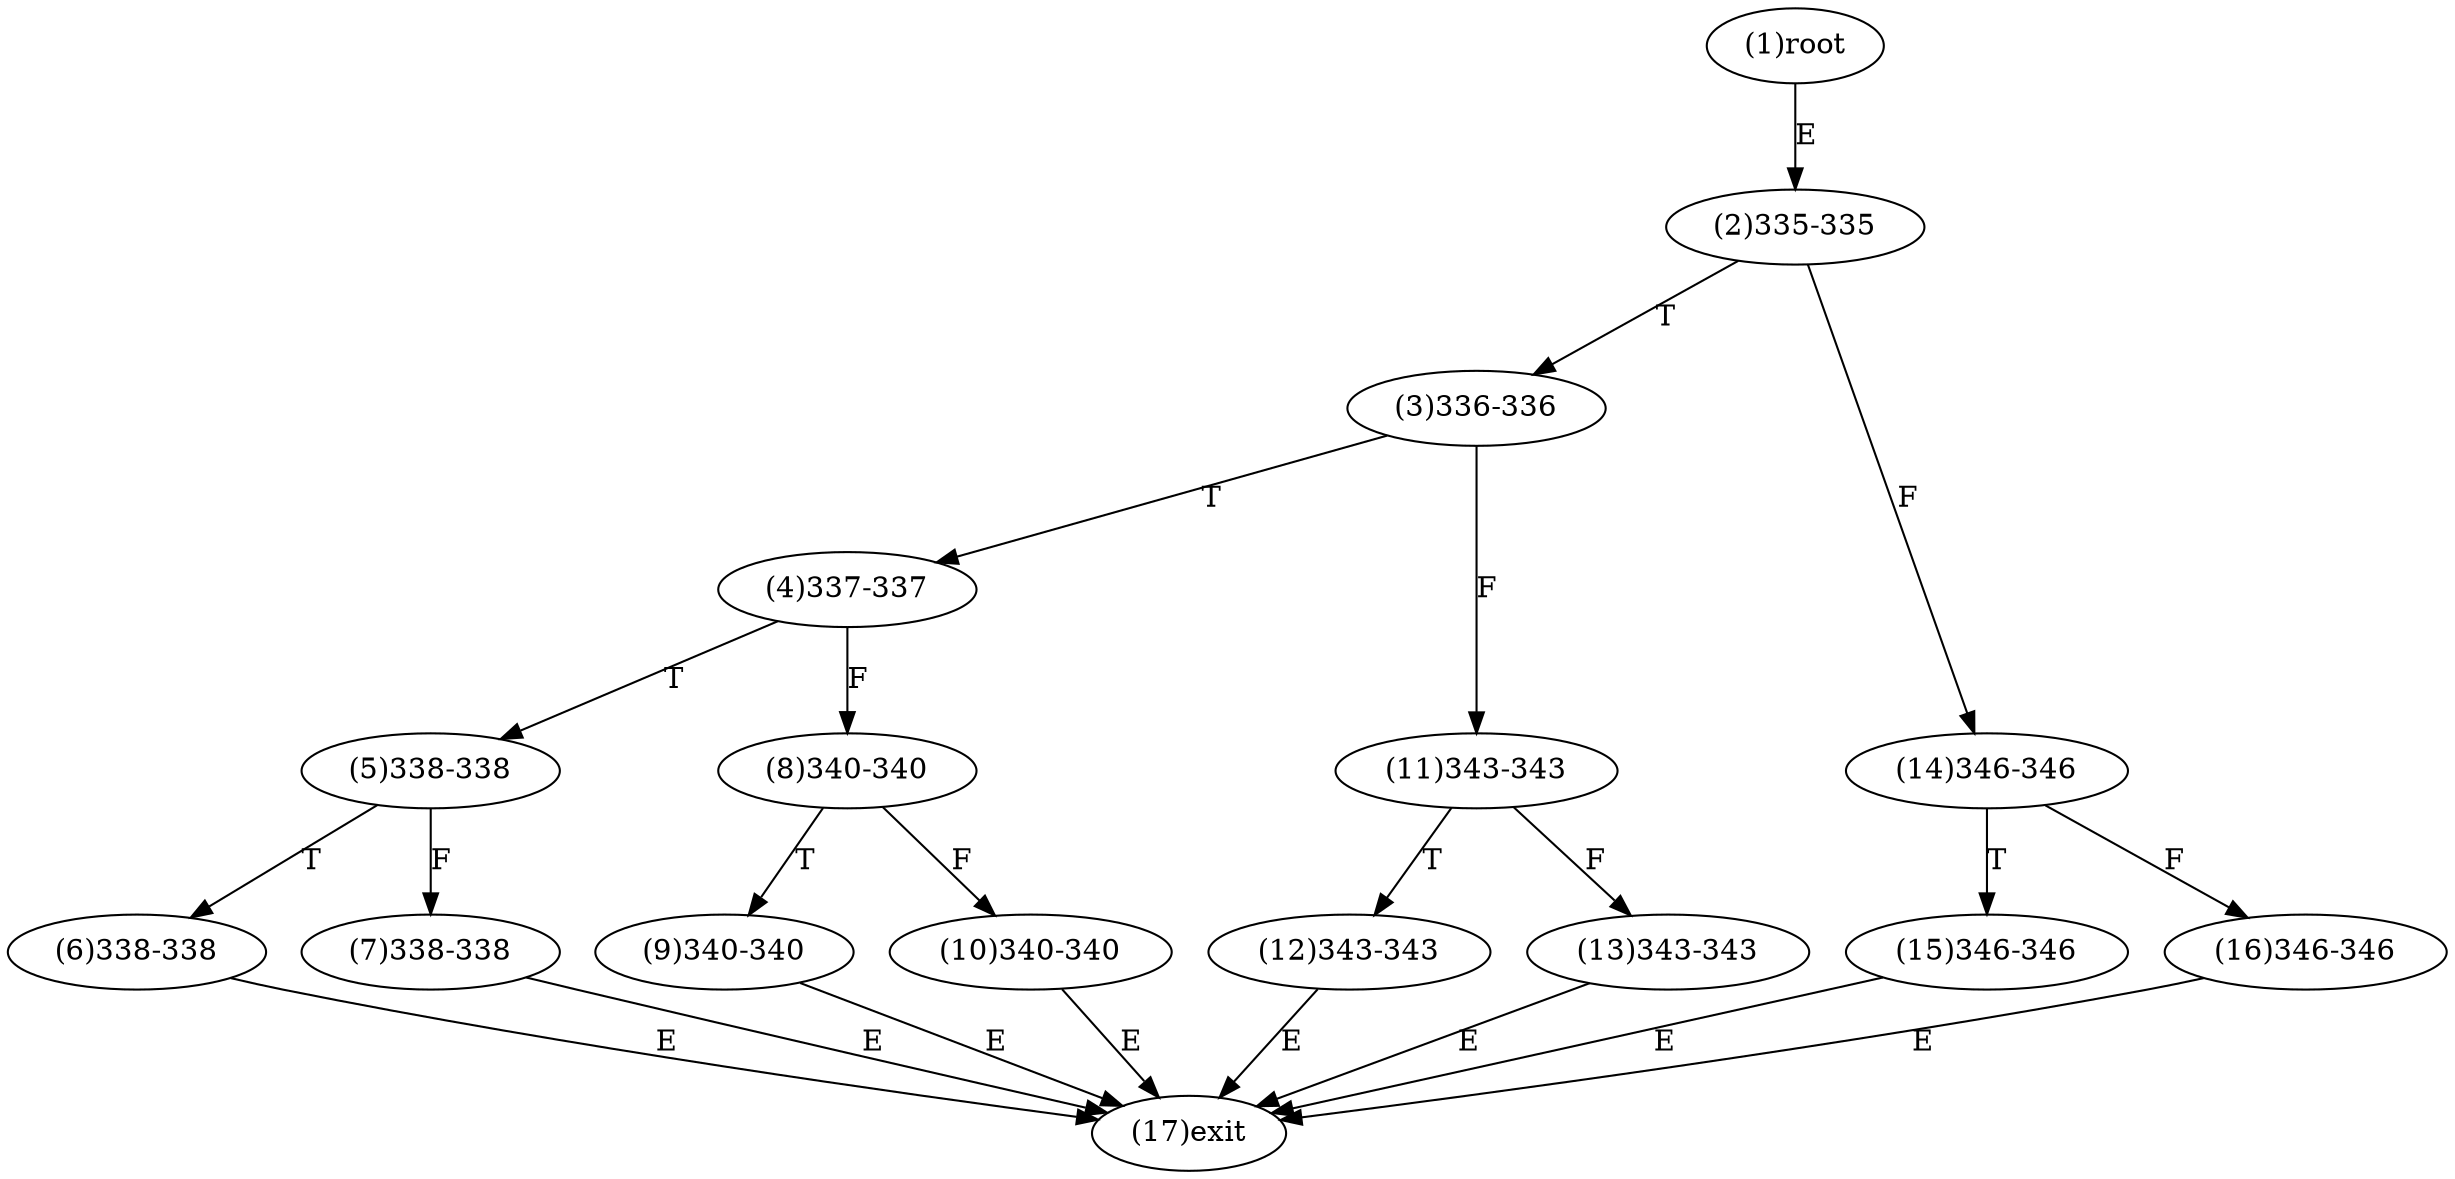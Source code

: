 digraph "" { 
1[ label="(1)root"];
2[ label="(2)335-335"];
3[ label="(3)336-336"];
4[ label="(4)337-337"];
5[ label="(5)338-338"];
6[ label="(6)338-338"];
7[ label="(7)338-338"];
8[ label="(8)340-340"];
9[ label="(9)340-340"];
10[ label="(10)340-340"];
11[ label="(11)343-343"];
12[ label="(12)343-343"];
13[ label="(13)343-343"];
14[ label="(14)346-346"];
15[ label="(15)346-346"];
17[ label="(17)exit"];
16[ label="(16)346-346"];
1->2[ label="E"];
2->14[ label="F"];
2->3[ label="T"];
3->11[ label="F"];
3->4[ label="T"];
4->8[ label="F"];
4->5[ label="T"];
5->7[ label="F"];
5->6[ label="T"];
6->17[ label="E"];
7->17[ label="E"];
8->10[ label="F"];
8->9[ label="T"];
9->17[ label="E"];
10->17[ label="E"];
11->13[ label="F"];
11->12[ label="T"];
12->17[ label="E"];
13->17[ label="E"];
14->16[ label="F"];
14->15[ label="T"];
15->17[ label="E"];
16->17[ label="E"];
}